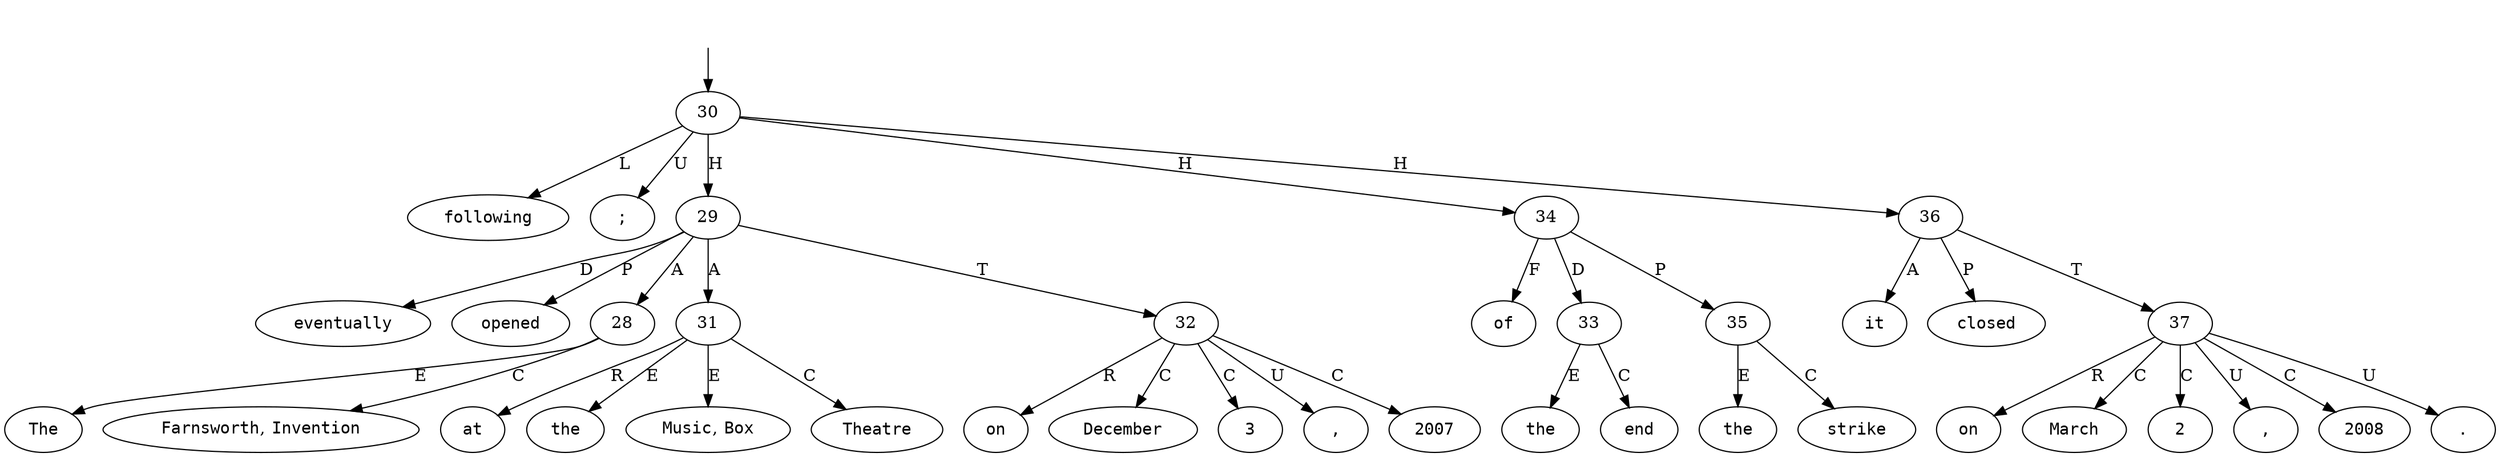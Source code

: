 digraph "197010" {
  top [ style=invis ];
  top -> 30;
  0 [ shape=oval, label=<<table align="center" border="0" cellspacing="0"><tr><td colspan="2"><font face="Courier">The</font></td></tr></table>> ];
  1 [ shape=oval, label=<<table align="center" border="0" cellspacing="0"><tr><td colspan="2"><font face="Courier">Farnsworth</font>,&nbsp;<font face="Courier">Invention</font></td></tr></table>> ];
  2 [ shape=oval, label=<<table align="center" border="0" cellspacing="0"><tr><td colspan="2"><font face="Courier">eventually</font></td></tr></table>> ];
  3 [ shape=oval, label=<<table align="center" border="0" cellspacing="0"><tr><td colspan="2"><font face="Courier">opened</font></td></tr></table>> ];
  4 [ shape=oval, label=<<table align="center" border="0" cellspacing="0"><tr><td colspan="2"><font face="Courier">at</font></td></tr></table>> ];
  5 [ shape=oval, label=<<table align="center" border="0" cellspacing="0"><tr><td colspan="2"><font face="Courier">the</font></td></tr></table>> ];
  6 [ shape=oval, label=<<table align="center" border="0" cellspacing="0"><tr><td colspan="2"><font face="Courier">Music</font>,&nbsp;<font face="Courier">Box</font></td></tr></table>> ];
  7 [ shape=oval, label=<<table align="center" border="0" cellspacing="0"><tr><td colspan="2"><font face="Courier">Theatre</font></td></tr></table>> ];
  8 [ shape=oval, label=<<table align="center" border="0" cellspacing="0"><tr><td colspan="2"><font face="Courier">on</font></td></tr></table>> ];
  9 [ shape=oval, label=<<table align="center" border="0" cellspacing="0"><tr><td colspan="2"><font face="Courier">December</font></td></tr></table>> ];
  10 [ shape=oval, label=<<table align="center" border="0" cellspacing="0"><tr><td colspan="2"><font face="Courier">3</font></td></tr></table>> ];
  11 [ shape=oval, label=<<table align="center" border="0" cellspacing="0"><tr><td colspan="2"><font face="Courier">,</font></td></tr></table>> ];
  12 [ shape=oval, label=<<table align="center" border="0" cellspacing="0"><tr><td colspan="2"><font face="Courier">2007</font></td></tr></table>> ];
  13 [ shape=oval, label=<<table align="center" border="0" cellspacing="0"><tr><td colspan="2"><font face="Courier">following</font></td></tr></table>> ];
  14 [ shape=oval, label=<<table align="center" border="0" cellspacing="0"><tr><td colspan="2"><font face="Courier">the</font></td></tr></table>> ];
  15 [ shape=oval, label=<<table align="center" border="0" cellspacing="0"><tr><td colspan="2"><font face="Courier">end</font></td></tr></table>> ];
  16 [ shape=oval, label=<<table align="center" border="0" cellspacing="0"><tr><td colspan="2"><font face="Courier">of</font></td></tr></table>> ];
  17 [ shape=oval, label=<<table align="center" border="0" cellspacing="0"><tr><td colspan="2"><font face="Courier">the</font></td></tr></table>> ];
  18 [ shape=oval, label=<<table align="center" border="0" cellspacing="0"><tr><td colspan="2"><font face="Courier">strike</font></td></tr></table>> ];
  19 [ shape=oval, label=<<table align="center" border="0" cellspacing="0"><tr><td colspan="2"><font face="Courier">;</font></td></tr></table>> ];
  20 [ shape=oval, label=<<table align="center" border="0" cellspacing="0"><tr><td colspan="2"><font face="Courier">it</font></td></tr></table>> ];
  21 [ shape=oval, label=<<table align="center" border="0" cellspacing="0"><tr><td colspan="2"><font face="Courier">closed</font></td></tr></table>> ];
  22 [ shape=oval, label=<<table align="center" border="0" cellspacing="0"><tr><td colspan="2"><font face="Courier">on</font></td></tr></table>> ];
  23 [ shape=oval, label=<<table align="center" border="0" cellspacing="0"><tr><td colspan="2"><font face="Courier">March</font></td></tr></table>> ];
  24 [ shape=oval, label=<<table align="center" border="0" cellspacing="0"><tr><td colspan="2"><font face="Courier">2</font></td></tr></table>> ];
  25 [ shape=oval, label=<<table align="center" border="0" cellspacing="0"><tr><td colspan="2"><font face="Courier">,</font></td></tr></table>> ];
  26 [ shape=oval, label=<<table align="center" border="0" cellspacing="0"><tr><td colspan="2"><font face="Courier">2008</font></td></tr></table>> ];
  27 [ shape=oval, label=<<table align="center" border="0" cellspacing="0"><tr><td colspan="2"><font face="Courier">.</font></td></tr></table>> ];
  28 -> 0 [ label="E" ];
  28 -> 1 [ label="C" ];
  29 -> 31 [ label="A" ];
  29 -> 3 [ label="P" ];
  29 -> 32 [ label="T" ];
  29 -> 28 [ label="A" ];
  29 -> 2 [ label="D" ];
  30 -> 29 [ label="H" ];
  30 -> 34 [ label="H" ];
  30 -> 19 [ label="U" ];
  30 -> 36 [ label="H" ];
  30 -> 13 [ label="L" ];
  31 -> 7 [ label="C" ];
  31 -> 5 [ label="E" ];
  31 -> 4 [ label="R" ];
  31 -> 6 [ label="E" ];
  32 -> 12 [ label="C" ];
  32 -> 9 [ label="C" ];
  32 -> 8 [ label="R" ];
  32 -> 11 [ label="U" ];
  32 -> 10 [ label="C" ];
  33 -> 15 [ label="C" ];
  33 -> 14 [ label="E" ];
  34 -> 16 [ label="F" ];
  34 -> 33 [ label="D" ];
  34 -> 35 [ label="P" ];
  35 -> 17 [ label="E" ];
  35 -> 18 [ label="C" ];
  36 -> 37 [ label="T" ];
  36 -> 20 [ label="A" ];
  36 -> 21 [ label="P" ];
  37 -> 24 [ label="C" ];
  37 -> 26 [ label="C" ];
  37 -> 23 [ label="C" ];
  37 -> 22 [ label="R" ];
  37 -> 27 [ label="U" ];
  37 -> 25 [ label="U" ];
}

